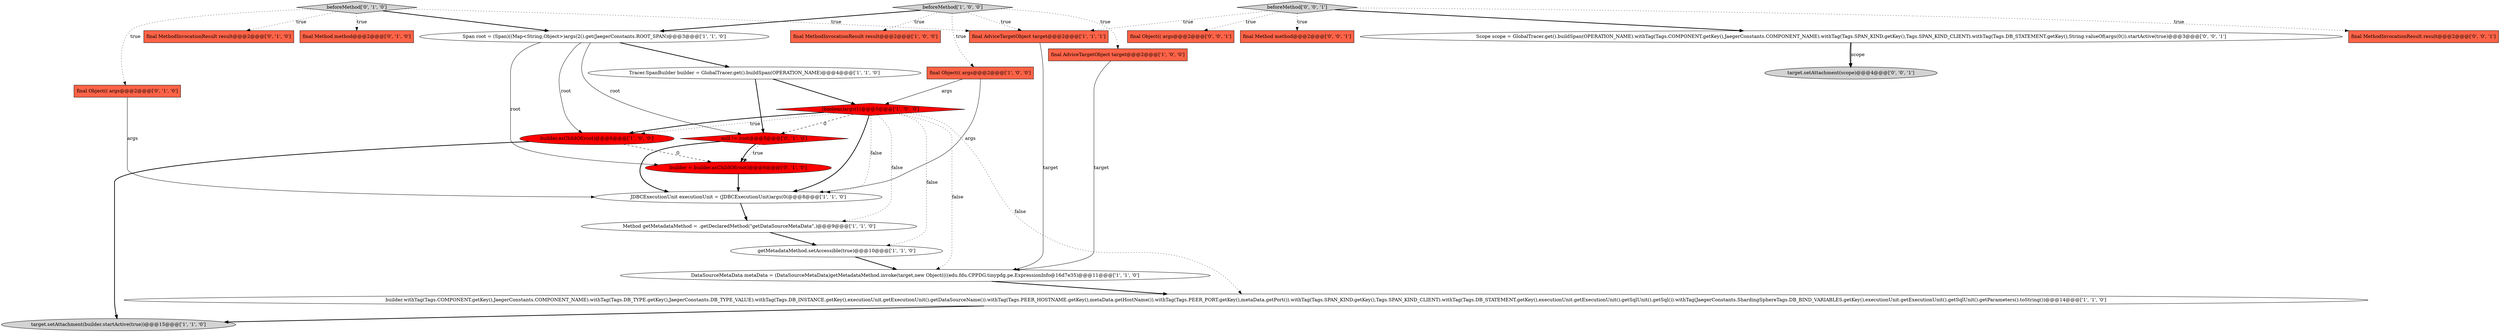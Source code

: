 digraph {
4 [style = filled, label = "DataSourceMetaData metaData = (DataSourceMetaData)getMetadataMethod.invoke(target,new Object((((edu.fdu.CPPDG.tinypdg.pe.ExpressionInfo@16d7e35)@@@11@@@['1', '1', '0']", fillcolor = white, shape = ellipse image = "AAA0AAABBB1BBB"];
0 [style = filled, label = "Span root = (Span)((Map<String,Object>)args(2().get(JaegerConstants.ROOT_SPAN)@@@3@@@['1', '1', '0']", fillcolor = white, shape = ellipse image = "AAA0AAABBB1BBB"];
21 [style = filled, label = "final Object(( args@@@2@@@['0', '0', '1']", fillcolor = tomato, shape = box image = "AAA0AAABBB3BBB"];
20 [style = filled, label = "builder = builder.asChildOf(root)@@@6@@@['0', '1', '0']", fillcolor = red, shape = ellipse image = "AAA1AAABBB2BBB"];
2 [style = filled, label = "final MethodInvocationResult result@@@2@@@['1', '0', '0']", fillcolor = tomato, shape = box image = "AAA0AAABBB1BBB"];
12 [style = filled, label = "builder.asChildOf(root)@@@6@@@['1', '0', '0']", fillcolor = red, shape = ellipse image = "AAA1AAABBB1BBB"];
17 [style = filled, label = "final Object(( args@@@2@@@['0', '1', '0']", fillcolor = tomato, shape = box image = "AAA0AAABBB2BBB"];
10 [style = filled, label = "target.setAttachment(builder.startActive(true))@@@15@@@['1', '1', '0']", fillcolor = lightgray, shape = ellipse image = "AAA0AAABBB1BBB"];
6 [style = filled, label = "final AdviceTargetObject target@@@2@@@['1', '0', '0']", fillcolor = tomato, shape = box image = "AAA0AAABBB1BBB"];
16 [style = filled, label = "final MethodInvocationResult result@@@2@@@['0', '1', '0']", fillcolor = tomato, shape = box image = "AAA0AAABBB2BBB"];
1 [style = filled, label = "beforeMethod['1', '0', '0']", fillcolor = lightgray, shape = diamond image = "AAA0AAABBB1BBB"];
9 [style = filled, label = "getMetadataMethod.setAccessible(true)@@@10@@@['1', '1', '0']", fillcolor = white, shape = ellipse image = "AAA0AAABBB1BBB"];
25 [style = filled, label = "final Method method@@@2@@@['0', '0', '1']", fillcolor = tomato, shape = box image = "AAA0AAABBB3BBB"];
22 [style = filled, label = "Scope scope = GlobalTracer.get().buildSpan(OPERATION_NAME).withTag(Tags.COMPONENT.getKey(),JaegerConstants.COMPONENT_NAME).withTag(Tags.SPAN_KIND.getKey(),Tags.SPAN_KIND_CLIENT).withTag(Tags.DB_STATEMENT.getKey(),String.valueOf(args(0()).startActive(true)@@@3@@@['0', '0', '1']", fillcolor = white, shape = ellipse image = "AAA0AAABBB3BBB"];
23 [style = filled, label = "target.setAttachment(scope)@@@4@@@['0', '0', '1']", fillcolor = lightgray, shape = ellipse image = "AAA0AAABBB3BBB"];
5 [style = filled, label = "Tracer.SpanBuilder builder = GlobalTracer.get().buildSpan(OPERATION_NAME)@@@4@@@['1', '1', '0']", fillcolor = white, shape = ellipse image = "AAA0AAABBB1BBB"];
13 [style = filled, label = "builder.withTag(Tags.COMPONENT.getKey(),JaegerConstants.COMPONENT_NAME).withTag(Tags.DB_TYPE.getKey(),JaegerConstants.DB_TYPE_VALUE).withTag(Tags.DB_INSTANCE.getKey(),executionUnit.getExecutionUnit().getDataSourceName()).withTag(Tags.PEER_HOSTNAME.getKey(),metaData.getHostName()).withTag(Tags.PEER_PORT.getKey(),metaData.getPort()).withTag(Tags.SPAN_KIND.getKey(),Tags.SPAN_KIND_CLIENT).withTag(Tags.DB_STATEMENT.getKey(),executionUnit.getExecutionUnit().getSqlUnit().getSql()).withTag(JaegerConstants.ShardingSphereTags.DB_BIND_VARIABLES.getKey(),executionUnit.getExecutionUnit().getSqlUnit().getParameters().toString())@@@14@@@['1', '1', '0']", fillcolor = white, shape = ellipse image = "AAA0AAABBB1BBB"];
19 [style = filled, label = "beforeMethod['0', '1', '0']", fillcolor = lightgray, shape = diamond image = "AAA0AAABBB2BBB"];
24 [style = filled, label = "beforeMethod['0', '0', '1']", fillcolor = lightgray, shape = diamond image = "AAA0AAABBB3BBB"];
26 [style = filled, label = "final MethodInvocationResult result@@@2@@@['0', '0', '1']", fillcolor = tomato, shape = box image = "AAA0AAABBB3BBB"];
15 [style = filled, label = "final Method method@@@2@@@['0', '1', '0']", fillcolor = tomato, shape = box image = "AAA0AAABBB2BBB"];
8 [style = filled, label = "(boolean)args(1(@@@5@@@['1', '0', '0']", fillcolor = red, shape = diamond image = "AAA1AAABBB1BBB"];
3 [style = filled, label = "JDBCExecutionUnit executionUnit = (JDBCExecutionUnit)args(0(@@@8@@@['1', '1', '0']", fillcolor = white, shape = ellipse image = "AAA0AAABBB1BBB"];
18 [style = filled, label = "null != root@@@5@@@['0', '1', '0']", fillcolor = red, shape = diamond image = "AAA1AAABBB2BBB"];
7 [style = filled, label = "Method getMetadataMethod = .getDeclaredMethod(\"getDataSourceMetaData\",)@@@9@@@['1', '1', '0']", fillcolor = white, shape = ellipse image = "AAA0AAABBB1BBB"];
14 [style = filled, label = "final AdviceTargetObject target@@@2@@@['1', '1', '1']", fillcolor = tomato, shape = box image = "AAA0AAABBB1BBB"];
11 [style = filled, label = "final Object(( args@@@2@@@['1', '0', '0']", fillcolor = tomato, shape = box image = "AAA0AAABBB1BBB"];
8->7 [style = dotted, label="false"];
13->10 [style = bold, label=""];
5->8 [style = bold, label=""];
18->3 [style = bold, label=""];
19->14 [style = dotted, label="true"];
8->3 [style = dotted, label="false"];
12->20 [style = dashed, label="0"];
24->14 [style = dotted, label="true"];
11->8 [style = solid, label="args"];
24->25 [style = dotted, label="true"];
0->12 [style = solid, label="root"];
19->17 [style = dotted, label="true"];
8->13 [style = dotted, label="false"];
9->4 [style = bold, label=""];
1->11 [style = dotted, label="true"];
4->13 [style = bold, label=""];
6->4 [style = solid, label="target"];
8->3 [style = bold, label=""];
8->4 [style = dotted, label="false"];
5->18 [style = bold, label=""];
1->0 [style = bold, label=""];
20->3 [style = bold, label=""];
1->14 [style = dotted, label="true"];
18->20 [style = dotted, label="true"];
19->15 [style = dotted, label="true"];
11->3 [style = solid, label="args"];
14->4 [style = solid, label="target"];
24->22 [style = bold, label=""];
22->23 [style = bold, label=""];
8->9 [style = dotted, label="false"];
19->0 [style = bold, label=""];
0->20 [style = solid, label="root"];
17->3 [style = solid, label="args"];
7->9 [style = bold, label=""];
18->20 [style = bold, label=""];
12->10 [style = bold, label=""];
0->18 [style = solid, label="root"];
8->12 [style = dotted, label="true"];
3->7 [style = bold, label=""];
22->23 [style = solid, label="scope"];
24->26 [style = dotted, label="true"];
19->16 [style = dotted, label="true"];
1->6 [style = dotted, label="true"];
8->18 [style = dashed, label="0"];
1->2 [style = dotted, label="true"];
24->21 [style = dotted, label="true"];
8->12 [style = bold, label=""];
0->5 [style = bold, label=""];
}
